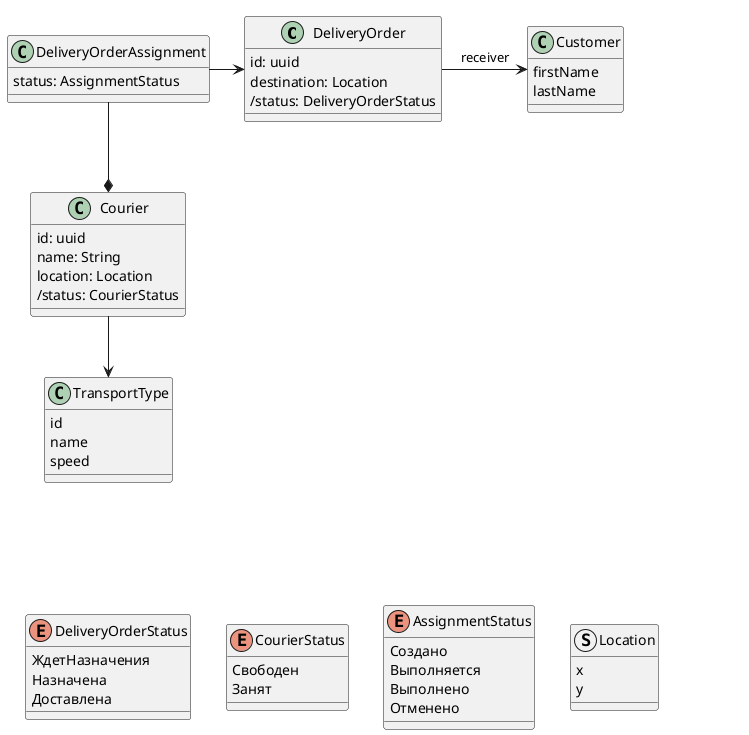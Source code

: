 @startuml
'https://plantuml.com/class-diagram

'!pragma layout smetana
'left to right direction

class DeliveryOrder{
    id: uuid
    destination: Location
    /status: DeliveryOrderStatus
}

class Courier {
    id: uuid
    name: String
    location: Location
    /status: CourierStatus
}

class TransportType{
    id
    name
    speed
}
class Address  {
    city
    street
    building
    flat
}
hide Address

struct Location{
    x
    y
}
class Customer {
    firstName
    lastName
}

class DeliveryOrderAssignment{
    status: AssignmentStatus
}

'DeliveryOrder -d-> Location
'Courier -r-> Location

Courier -d-> TransportType
DeliveryOrderAssignment --* Courier
DeliveryOrderAssignment -r-> DeliveryOrder
DeliveryOrder -r-> Customer : receiver

enum DeliveryOrderStatus {
ЖдетНазначения
Назначена
Доставлена
}

enum CourierStatus {
Свободен
Занят
}

enum AssignmentStatus {
    Создано
    Выполняется
    Выполнено
    Отменено
}

TransportType -d[hidden]--> DeliveryOrderStatus
DeliveryOrderStatus -[hidden]> CourierStatus
CourierStatus -[hidden]> AssignmentStatus
AssignmentStatus -[hidden]> Location

@enduml